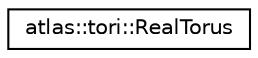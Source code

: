 digraph "Graphical Class Hierarchy"
{
  edge [fontname="Helvetica",fontsize="10",labelfontname="Helvetica",labelfontsize="10"];
  node [fontname="Helvetica",fontsize="10",shape=record];
  rankdir="LR";
  Node1 [label="atlas::tori::RealTorus",height=0.2,width=0.4,color="black", fillcolor="white", style="filled",URL="$classatlas_1_1tori_1_1RealTorus.html",tooltip="Represents a torus defined over R. "];
}

